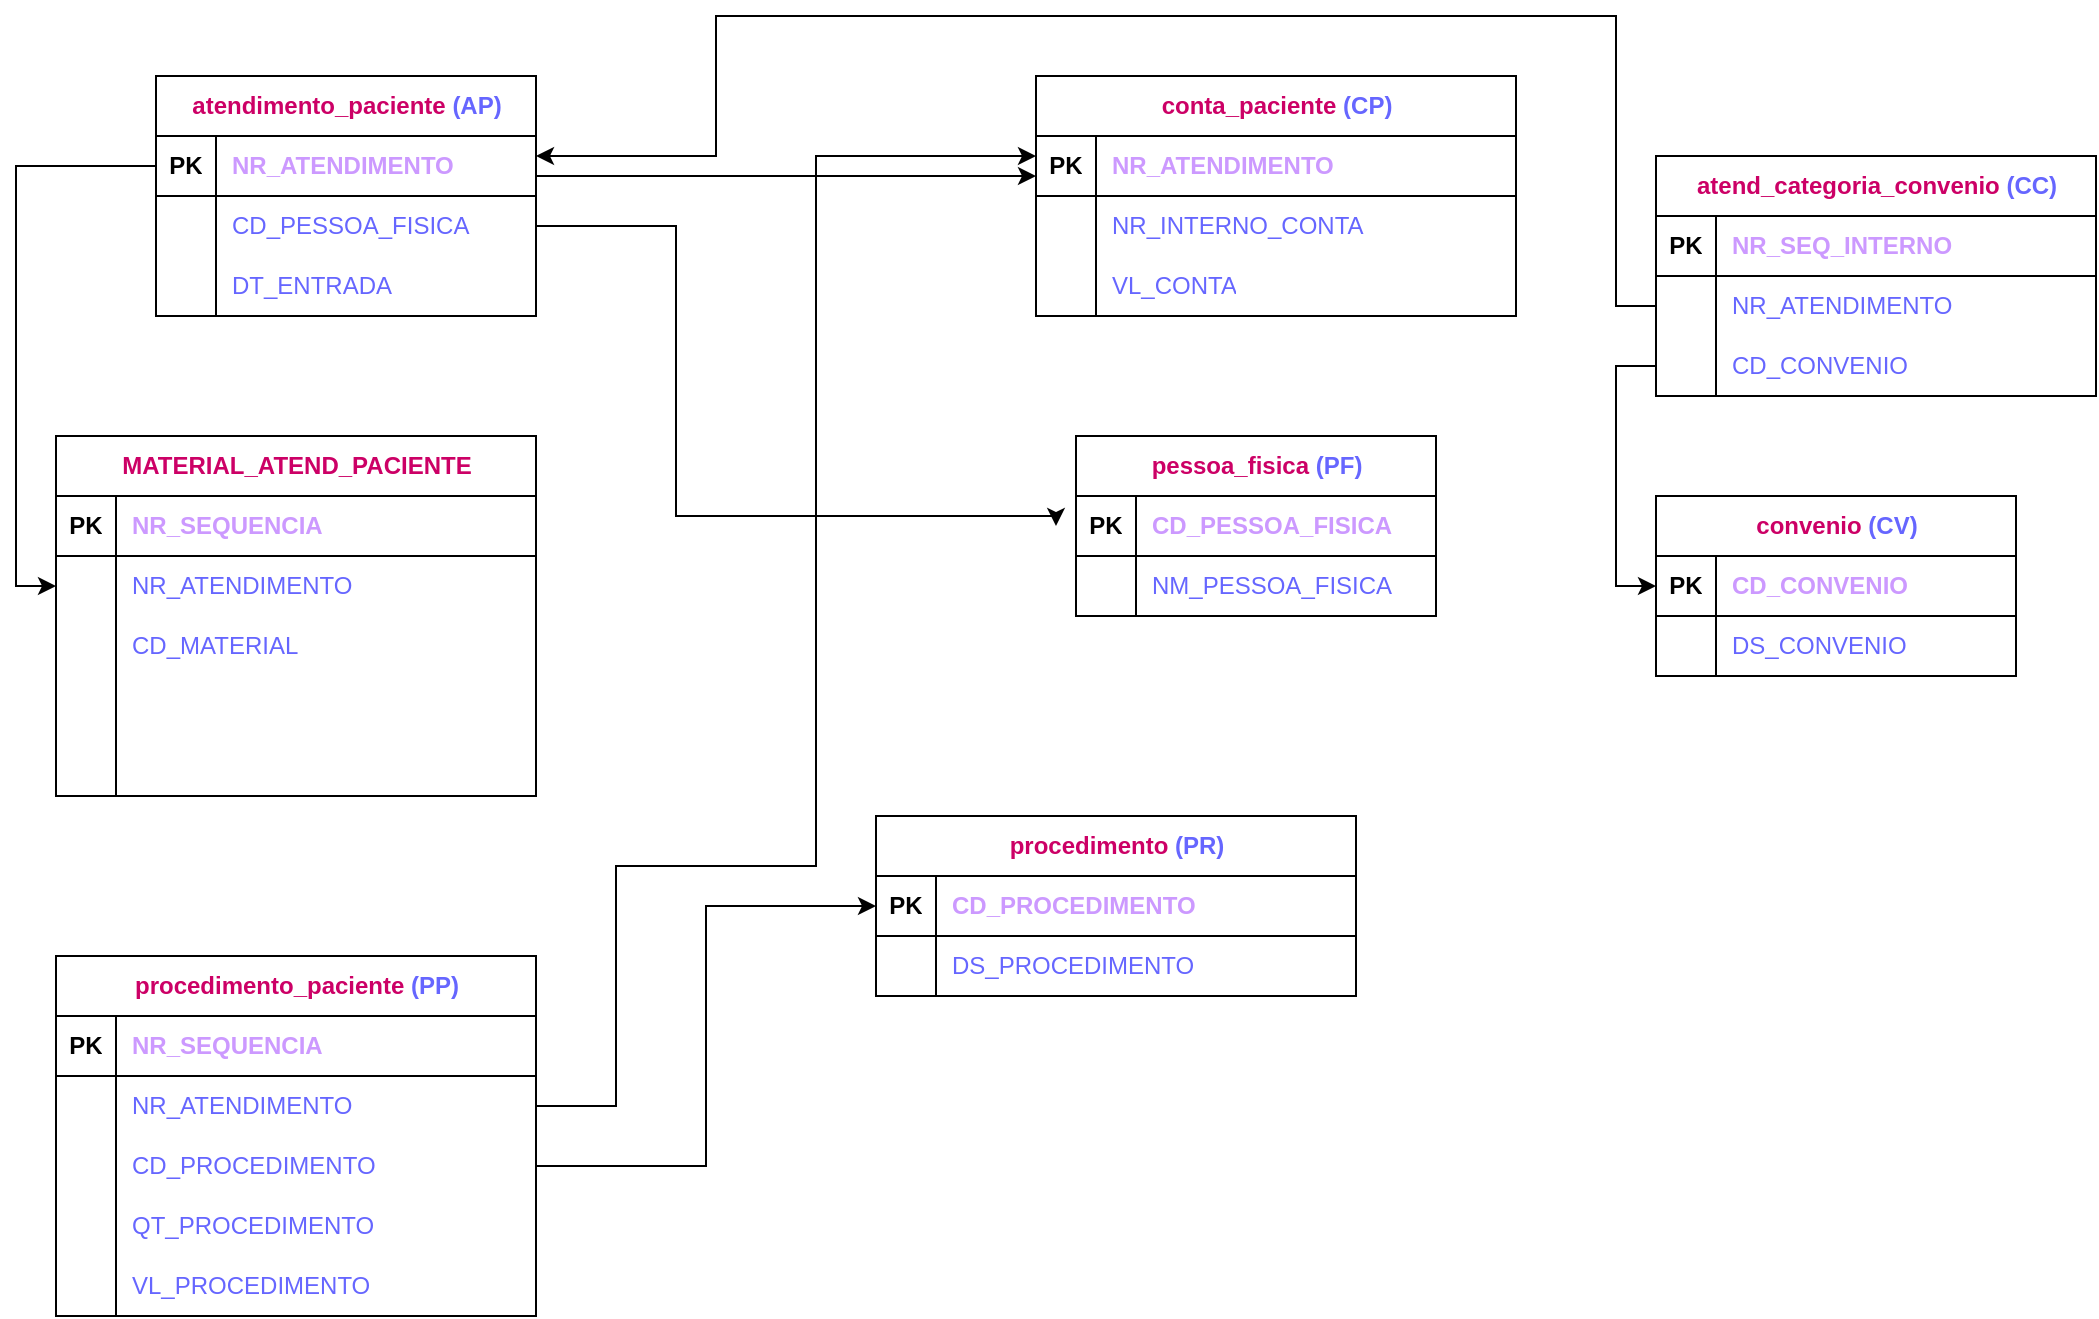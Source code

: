 <mxfile version="21.5.2" type="github">
  <diagram name="Página-1" id="vmhVhu7wZ9gfbNmEgtU1">
    <mxGraphModel dx="1354" dy="576" grid="1" gridSize="10" guides="1" tooltips="1" connect="1" arrows="1" fold="1" page="1" pageScale="1.5" pageWidth="827" pageHeight="1169" math="0" shadow="0">
      <root>
        <mxCell id="0" />
        <mxCell id="1" parent="0" />
        <mxCell id="HgWbAHYJYBhUuNswJU_g-1" value="&lt;font color=&quot;#cc0066&quot;&gt;conta_paciente&lt;/font&gt;&lt;font color=&quot;#000099&quot;&gt; &lt;/font&gt;&lt;font color=&quot;#6666ff&quot;&gt;(CP)&lt;/font&gt;" style="shape=table;startSize=30;container=1;collapsible=1;childLayout=tableLayout;fixedRows=1;rowLines=0;fontStyle=1;align=center;resizeLast=1;html=1;" vertex="1" parent="1">
          <mxGeometry x="550" y="110" width="240" height="120" as="geometry" />
        </mxCell>
        <mxCell id="HgWbAHYJYBhUuNswJU_g-2" value="" style="shape=tableRow;horizontal=0;startSize=0;swimlaneHead=0;swimlaneBody=0;fillColor=none;collapsible=0;dropTarget=0;points=[[0,0.5],[1,0.5]];portConstraint=eastwest;top=0;left=0;right=0;bottom=1;" vertex="1" parent="HgWbAHYJYBhUuNswJU_g-1">
          <mxGeometry y="30" width="240" height="30" as="geometry" />
        </mxCell>
        <mxCell id="HgWbAHYJYBhUuNswJU_g-3" value="PK" style="shape=partialRectangle;connectable=0;fillColor=none;top=0;left=0;bottom=0;right=0;fontStyle=1;overflow=hidden;whiteSpace=wrap;html=1;" vertex="1" parent="HgWbAHYJYBhUuNswJU_g-2">
          <mxGeometry width="30" height="30" as="geometry">
            <mxRectangle width="30" height="30" as="alternateBounds" />
          </mxGeometry>
        </mxCell>
        <mxCell id="HgWbAHYJYBhUuNswJU_g-4" value="&lt;font color=&quot;#cc99ff&quot;&gt;NR_ATENDIMENTO&lt;/font&gt;" style="shape=partialRectangle;connectable=0;fillColor=none;top=0;left=0;bottom=0;right=0;align=left;spacingLeft=6;fontStyle=1;overflow=hidden;whiteSpace=wrap;html=1;" vertex="1" parent="HgWbAHYJYBhUuNswJU_g-2">
          <mxGeometry x="30" width="210" height="30" as="geometry">
            <mxRectangle width="210" height="30" as="alternateBounds" />
          </mxGeometry>
        </mxCell>
        <mxCell id="HgWbAHYJYBhUuNswJU_g-5" value="" style="shape=tableRow;horizontal=0;startSize=0;swimlaneHead=0;swimlaneBody=0;fillColor=none;collapsible=0;dropTarget=0;points=[[0,0.5],[1,0.5]];portConstraint=eastwest;top=0;left=0;right=0;bottom=0;" vertex="1" parent="HgWbAHYJYBhUuNswJU_g-1">
          <mxGeometry y="60" width="240" height="30" as="geometry" />
        </mxCell>
        <mxCell id="HgWbAHYJYBhUuNswJU_g-6" value="" style="shape=partialRectangle;connectable=0;fillColor=none;top=0;left=0;bottom=0;right=0;editable=1;overflow=hidden;whiteSpace=wrap;html=1;" vertex="1" parent="HgWbAHYJYBhUuNswJU_g-5">
          <mxGeometry width="30" height="30" as="geometry">
            <mxRectangle width="30" height="30" as="alternateBounds" />
          </mxGeometry>
        </mxCell>
        <mxCell id="HgWbAHYJYBhUuNswJU_g-7" value="&lt;font color=&quot;#6666ff&quot;&gt;NR_INTERNO_CONTA&lt;/font&gt;" style="shape=partialRectangle;connectable=0;fillColor=none;top=0;left=0;bottom=0;right=0;align=left;spacingLeft=6;overflow=hidden;whiteSpace=wrap;html=1;" vertex="1" parent="HgWbAHYJYBhUuNswJU_g-5">
          <mxGeometry x="30" width="210" height="30" as="geometry">
            <mxRectangle width="210" height="30" as="alternateBounds" />
          </mxGeometry>
        </mxCell>
        <mxCell id="HgWbAHYJYBhUuNswJU_g-8" style="shape=tableRow;horizontal=0;startSize=0;swimlaneHead=0;swimlaneBody=0;fillColor=none;collapsible=0;dropTarget=0;points=[[0,0.5],[1,0.5]];portConstraint=eastwest;top=0;left=0;right=0;bottom=0;" vertex="1" parent="HgWbAHYJYBhUuNswJU_g-1">
          <mxGeometry y="90" width="240" height="30" as="geometry" />
        </mxCell>
        <mxCell id="HgWbAHYJYBhUuNswJU_g-9" style="shape=partialRectangle;connectable=0;fillColor=none;top=0;left=0;bottom=0;right=0;editable=1;overflow=hidden;whiteSpace=wrap;html=1;" vertex="1" parent="HgWbAHYJYBhUuNswJU_g-8">
          <mxGeometry width="30" height="30" as="geometry">
            <mxRectangle width="30" height="30" as="alternateBounds" />
          </mxGeometry>
        </mxCell>
        <mxCell id="HgWbAHYJYBhUuNswJU_g-10" value="&lt;font color=&quot;#6666ff&quot;&gt;VL_CONTA&lt;/font&gt;" style="shape=partialRectangle;connectable=0;fillColor=none;top=0;left=0;bottom=0;right=0;align=left;spacingLeft=6;overflow=hidden;whiteSpace=wrap;html=1;" vertex="1" parent="HgWbAHYJYBhUuNswJU_g-8">
          <mxGeometry x="30" width="210" height="30" as="geometry">
            <mxRectangle width="210" height="30" as="alternateBounds" />
          </mxGeometry>
        </mxCell>
        <mxCell id="HgWbAHYJYBhUuNswJU_g-11" value="&lt;font color=&quot;#cc0066&quot;&gt;atendimento_paciente &lt;/font&gt;&lt;font color=&quot;#6666ff&quot;&gt;(AP)&lt;/font&gt;" style="shape=table;startSize=30;container=1;collapsible=1;childLayout=tableLayout;fixedRows=1;rowLines=0;fontStyle=1;align=center;resizeLast=1;html=1;" vertex="1" parent="1">
          <mxGeometry x="110" y="110" width="190" height="120" as="geometry" />
        </mxCell>
        <mxCell id="HgWbAHYJYBhUuNswJU_g-12" value="" style="shape=tableRow;horizontal=0;startSize=0;swimlaneHead=0;swimlaneBody=0;fillColor=none;collapsible=0;dropTarget=0;points=[[0,0.5],[1,0.5]];portConstraint=eastwest;top=0;left=0;right=0;bottom=1;" vertex="1" parent="HgWbAHYJYBhUuNswJU_g-11">
          <mxGeometry y="30" width="190" height="30" as="geometry" />
        </mxCell>
        <mxCell id="HgWbAHYJYBhUuNswJU_g-13" value="PK" style="shape=partialRectangle;connectable=0;fillColor=none;top=0;left=0;bottom=0;right=0;fontStyle=1;overflow=hidden;whiteSpace=wrap;html=1;" vertex="1" parent="HgWbAHYJYBhUuNswJU_g-12">
          <mxGeometry width="30" height="30" as="geometry">
            <mxRectangle width="30" height="30" as="alternateBounds" />
          </mxGeometry>
        </mxCell>
        <mxCell id="HgWbAHYJYBhUuNswJU_g-14" value="&lt;font color=&quot;#cc99ff&quot;&gt;NR_ATENDIMENTO&lt;/font&gt;" style="shape=partialRectangle;connectable=0;fillColor=none;top=0;left=0;bottom=0;right=0;align=left;spacingLeft=6;fontStyle=1;overflow=hidden;whiteSpace=wrap;html=1;" vertex="1" parent="HgWbAHYJYBhUuNswJU_g-12">
          <mxGeometry x="30" width="160" height="30" as="geometry">
            <mxRectangle width="160" height="30" as="alternateBounds" />
          </mxGeometry>
        </mxCell>
        <mxCell id="HgWbAHYJYBhUuNswJU_g-15" value="" style="shape=tableRow;horizontal=0;startSize=0;swimlaneHead=0;swimlaneBody=0;fillColor=none;collapsible=0;dropTarget=0;points=[[0,0.5],[1,0.5]];portConstraint=eastwest;top=0;left=0;right=0;bottom=0;" vertex="1" parent="HgWbAHYJYBhUuNswJU_g-11">
          <mxGeometry y="60" width="190" height="30" as="geometry" />
        </mxCell>
        <mxCell id="HgWbAHYJYBhUuNswJU_g-16" value="" style="shape=partialRectangle;connectable=0;fillColor=none;top=0;left=0;bottom=0;right=0;editable=1;overflow=hidden;whiteSpace=wrap;html=1;" vertex="1" parent="HgWbAHYJYBhUuNswJU_g-15">
          <mxGeometry width="30" height="30" as="geometry">
            <mxRectangle width="30" height="30" as="alternateBounds" />
          </mxGeometry>
        </mxCell>
        <mxCell id="HgWbAHYJYBhUuNswJU_g-17" value="&lt;font color=&quot;#6666ff&quot;&gt;CD_PESSOA_FISICA&lt;/font&gt;" style="shape=partialRectangle;connectable=0;fillColor=none;top=0;left=0;bottom=0;right=0;align=left;spacingLeft=6;overflow=hidden;whiteSpace=wrap;html=1;" vertex="1" parent="HgWbAHYJYBhUuNswJU_g-15">
          <mxGeometry x="30" width="160" height="30" as="geometry">
            <mxRectangle width="160" height="30" as="alternateBounds" />
          </mxGeometry>
        </mxCell>
        <mxCell id="HgWbAHYJYBhUuNswJU_g-18" value="" style="shape=tableRow;horizontal=0;startSize=0;swimlaneHead=0;swimlaneBody=0;fillColor=none;collapsible=0;dropTarget=0;points=[[0,0.5],[1,0.5]];portConstraint=eastwest;top=0;left=0;right=0;bottom=0;" vertex="1" parent="HgWbAHYJYBhUuNswJU_g-11">
          <mxGeometry y="90" width="190" height="30" as="geometry" />
        </mxCell>
        <mxCell id="HgWbAHYJYBhUuNswJU_g-19" value="" style="shape=partialRectangle;connectable=0;fillColor=none;top=0;left=0;bottom=0;right=0;editable=1;overflow=hidden;whiteSpace=wrap;html=1;" vertex="1" parent="HgWbAHYJYBhUuNswJU_g-18">
          <mxGeometry width="30" height="30" as="geometry">
            <mxRectangle width="30" height="30" as="alternateBounds" />
          </mxGeometry>
        </mxCell>
        <mxCell id="HgWbAHYJYBhUuNswJU_g-20" value="&lt;font color=&quot;#6666ff&quot;&gt;DT_ENTRADA&lt;/font&gt;" style="shape=partialRectangle;connectable=0;fillColor=none;top=0;left=0;bottom=0;right=0;align=left;spacingLeft=6;overflow=hidden;whiteSpace=wrap;html=1;" vertex="1" parent="HgWbAHYJYBhUuNswJU_g-18">
          <mxGeometry x="30" width="160" height="30" as="geometry">
            <mxRectangle width="160" height="30" as="alternateBounds" />
          </mxGeometry>
        </mxCell>
        <mxCell id="HgWbAHYJYBhUuNswJU_g-21" value="&lt;font color=&quot;#cc0066&quot;&gt;pessoa_fisica &lt;/font&gt;&lt;font color=&quot;#6666ff&quot;&gt;(PF)&lt;/font&gt;" style="shape=table;startSize=30;container=1;collapsible=1;childLayout=tableLayout;fixedRows=1;rowLines=0;fontStyle=1;align=center;resizeLast=1;html=1;" vertex="1" parent="1">
          <mxGeometry x="570" y="290" width="180" height="90" as="geometry" />
        </mxCell>
        <mxCell id="HgWbAHYJYBhUuNswJU_g-22" value="" style="shape=tableRow;horizontal=0;startSize=0;swimlaneHead=0;swimlaneBody=0;fillColor=none;collapsible=0;dropTarget=0;points=[[0,0.5],[1,0.5]];portConstraint=eastwest;top=0;left=0;right=0;bottom=1;" vertex="1" parent="HgWbAHYJYBhUuNswJU_g-21">
          <mxGeometry y="30" width="180" height="30" as="geometry" />
        </mxCell>
        <mxCell id="HgWbAHYJYBhUuNswJU_g-23" value="PK" style="shape=partialRectangle;connectable=0;fillColor=none;top=0;left=0;bottom=0;right=0;fontStyle=1;overflow=hidden;whiteSpace=wrap;html=1;" vertex="1" parent="HgWbAHYJYBhUuNswJU_g-22">
          <mxGeometry width="30" height="30" as="geometry">
            <mxRectangle width="30" height="30" as="alternateBounds" />
          </mxGeometry>
        </mxCell>
        <mxCell id="HgWbAHYJYBhUuNswJU_g-24" value="&lt;font color=&quot;#cc99ff&quot;&gt;CD_PESSOA_FISICA&lt;/font&gt;" style="shape=partialRectangle;connectable=0;fillColor=none;top=0;left=0;bottom=0;right=0;align=left;spacingLeft=6;fontStyle=1;overflow=hidden;whiteSpace=wrap;html=1;" vertex="1" parent="HgWbAHYJYBhUuNswJU_g-22">
          <mxGeometry x="30" width="150" height="30" as="geometry">
            <mxRectangle width="150" height="30" as="alternateBounds" />
          </mxGeometry>
        </mxCell>
        <mxCell id="HgWbAHYJYBhUuNswJU_g-25" value="" style="shape=tableRow;horizontal=0;startSize=0;swimlaneHead=0;swimlaneBody=0;fillColor=none;collapsible=0;dropTarget=0;points=[[0,0.5],[1,0.5]];portConstraint=eastwest;top=0;left=0;right=0;bottom=0;" vertex="1" parent="HgWbAHYJYBhUuNswJU_g-21">
          <mxGeometry y="60" width="180" height="30" as="geometry" />
        </mxCell>
        <mxCell id="HgWbAHYJYBhUuNswJU_g-26" value="" style="shape=partialRectangle;connectable=0;fillColor=none;top=0;left=0;bottom=0;right=0;editable=1;overflow=hidden;whiteSpace=wrap;html=1;" vertex="1" parent="HgWbAHYJYBhUuNswJU_g-25">
          <mxGeometry width="30" height="30" as="geometry">
            <mxRectangle width="30" height="30" as="alternateBounds" />
          </mxGeometry>
        </mxCell>
        <mxCell id="HgWbAHYJYBhUuNswJU_g-27" value="&lt;font color=&quot;#6666ff&quot;&gt;NM_PESSOA_FISICA&lt;/font&gt;" style="shape=partialRectangle;connectable=0;fillColor=none;top=0;left=0;bottom=0;right=0;align=left;spacingLeft=6;overflow=hidden;whiteSpace=wrap;html=1;" vertex="1" parent="HgWbAHYJYBhUuNswJU_g-25">
          <mxGeometry x="30" width="150" height="30" as="geometry">
            <mxRectangle width="150" height="30" as="alternateBounds" />
          </mxGeometry>
        </mxCell>
        <mxCell id="HgWbAHYJYBhUuNswJU_g-28" value="&lt;font color=&quot;#cc0066&quot;&gt;atend_categoria_convenio &lt;/font&gt;&lt;font color=&quot;#6666ff&quot;&gt;(CC)&lt;/font&gt;" style="shape=table;startSize=30;container=1;collapsible=1;childLayout=tableLayout;fixedRows=1;rowLines=0;fontStyle=1;align=center;resizeLast=1;html=1;" vertex="1" parent="1">
          <mxGeometry x="860" y="150" width="220" height="120" as="geometry" />
        </mxCell>
        <mxCell id="HgWbAHYJYBhUuNswJU_g-29" value="" style="shape=tableRow;horizontal=0;startSize=0;swimlaneHead=0;swimlaneBody=0;fillColor=none;collapsible=0;dropTarget=0;points=[[0,0.5],[1,0.5]];portConstraint=eastwest;top=0;left=0;right=0;bottom=1;" vertex="1" parent="HgWbAHYJYBhUuNswJU_g-28">
          <mxGeometry y="30" width="220" height="30" as="geometry" />
        </mxCell>
        <mxCell id="HgWbAHYJYBhUuNswJU_g-30" value="PK" style="shape=partialRectangle;connectable=0;fillColor=none;top=0;left=0;bottom=0;right=0;fontStyle=1;overflow=hidden;whiteSpace=wrap;html=1;" vertex="1" parent="HgWbAHYJYBhUuNswJU_g-29">
          <mxGeometry width="30" height="30" as="geometry">
            <mxRectangle width="30" height="30" as="alternateBounds" />
          </mxGeometry>
        </mxCell>
        <mxCell id="HgWbAHYJYBhUuNswJU_g-31" value="&lt;font color=&quot;#cc99ff&quot;&gt;NR_SEQ_INTERNO&lt;/font&gt;" style="shape=partialRectangle;connectable=0;fillColor=none;top=0;left=0;bottom=0;right=0;align=left;spacingLeft=6;fontStyle=1;overflow=hidden;whiteSpace=wrap;html=1;" vertex="1" parent="HgWbAHYJYBhUuNswJU_g-29">
          <mxGeometry x="30" width="190" height="30" as="geometry">
            <mxRectangle width="190" height="30" as="alternateBounds" />
          </mxGeometry>
        </mxCell>
        <mxCell id="HgWbAHYJYBhUuNswJU_g-32" value="" style="shape=tableRow;horizontal=0;startSize=0;swimlaneHead=0;swimlaneBody=0;fillColor=none;collapsible=0;dropTarget=0;points=[[0,0.5],[1,0.5]];portConstraint=eastwest;top=0;left=0;right=0;bottom=0;" vertex="1" parent="HgWbAHYJYBhUuNswJU_g-28">
          <mxGeometry y="60" width="220" height="30" as="geometry" />
        </mxCell>
        <mxCell id="HgWbAHYJYBhUuNswJU_g-33" value="" style="shape=partialRectangle;connectable=0;fillColor=none;top=0;left=0;bottom=0;right=0;editable=1;overflow=hidden;whiteSpace=wrap;html=1;" vertex="1" parent="HgWbAHYJYBhUuNswJU_g-32">
          <mxGeometry width="30" height="30" as="geometry">
            <mxRectangle width="30" height="30" as="alternateBounds" />
          </mxGeometry>
        </mxCell>
        <mxCell id="HgWbAHYJYBhUuNswJU_g-34" value="&lt;font color=&quot;#6666ff&quot;&gt;NR_ATENDIMENTO&lt;/font&gt;" style="shape=partialRectangle;connectable=0;fillColor=none;top=0;left=0;bottom=0;right=0;align=left;spacingLeft=6;overflow=hidden;whiteSpace=wrap;html=1;" vertex="1" parent="HgWbAHYJYBhUuNswJU_g-32">
          <mxGeometry x="30" width="190" height="30" as="geometry">
            <mxRectangle width="190" height="30" as="alternateBounds" />
          </mxGeometry>
        </mxCell>
        <mxCell id="HgWbAHYJYBhUuNswJU_g-35" value="" style="shape=tableRow;horizontal=0;startSize=0;swimlaneHead=0;swimlaneBody=0;fillColor=none;collapsible=0;dropTarget=0;points=[[0,0.5],[1,0.5]];portConstraint=eastwest;top=0;left=0;right=0;bottom=0;" vertex="1" parent="HgWbAHYJYBhUuNswJU_g-28">
          <mxGeometry y="90" width="220" height="30" as="geometry" />
        </mxCell>
        <mxCell id="HgWbAHYJYBhUuNswJU_g-36" value="" style="shape=partialRectangle;connectable=0;fillColor=none;top=0;left=0;bottom=0;right=0;editable=1;overflow=hidden;whiteSpace=wrap;html=1;" vertex="1" parent="HgWbAHYJYBhUuNswJU_g-35">
          <mxGeometry width="30" height="30" as="geometry">
            <mxRectangle width="30" height="30" as="alternateBounds" />
          </mxGeometry>
        </mxCell>
        <mxCell id="HgWbAHYJYBhUuNswJU_g-37" value="&lt;font color=&quot;#6666ff&quot;&gt;CD_CONVENIO&lt;/font&gt;" style="shape=partialRectangle;connectable=0;fillColor=none;top=0;left=0;bottom=0;right=0;align=left;spacingLeft=6;overflow=hidden;whiteSpace=wrap;html=1;" vertex="1" parent="HgWbAHYJYBhUuNswJU_g-35">
          <mxGeometry x="30" width="190" height="30" as="geometry">
            <mxRectangle width="190" height="30" as="alternateBounds" />
          </mxGeometry>
        </mxCell>
        <mxCell id="HgWbAHYJYBhUuNswJU_g-38" style="edgeStyle=orthogonalEdgeStyle;rounded=0;orthogonalLoop=1;jettySize=auto;html=1;entryX=0;entryY=0.5;entryDx=0;entryDy=0;exitX=1;exitY=0.5;exitDx=0;exitDy=0;" edge="1" parent="1" source="HgWbAHYJYBhUuNswJU_g-15">
          <mxGeometry relative="1" as="geometry">
            <mxPoint x="310" y="185" as="sourcePoint" />
            <mxPoint x="560" y="335" as="targetPoint" />
            <Array as="points">
              <mxPoint x="370" y="185" />
              <mxPoint x="370" y="330" />
              <mxPoint x="560" y="330" />
            </Array>
          </mxGeometry>
        </mxCell>
        <mxCell id="HgWbAHYJYBhUuNswJU_g-39" value="&lt;font color=&quot;#cc0066&quot;&gt;convenio &lt;/font&gt;&lt;font color=&quot;#6666ff&quot;&gt;(CV)&lt;/font&gt;" style="shape=table;startSize=30;container=1;collapsible=1;childLayout=tableLayout;fixedRows=1;rowLines=0;fontStyle=1;align=center;resizeLast=1;html=1;" vertex="1" parent="1">
          <mxGeometry x="860" y="320" width="180" height="90" as="geometry" />
        </mxCell>
        <mxCell id="HgWbAHYJYBhUuNswJU_g-40" value="" style="shape=tableRow;horizontal=0;startSize=0;swimlaneHead=0;swimlaneBody=0;fillColor=none;collapsible=0;dropTarget=0;points=[[0,0.5],[1,0.5]];portConstraint=eastwest;top=0;left=0;right=0;bottom=1;" vertex="1" parent="HgWbAHYJYBhUuNswJU_g-39">
          <mxGeometry y="30" width="180" height="30" as="geometry" />
        </mxCell>
        <mxCell id="HgWbAHYJYBhUuNswJU_g-41" value="PK" style="shape=partialRectangle;connectable=0;fillColor=none;top=0;left=0;bottom=0;right=0;fontStyle=1;overflow=hidden;whiteSpace=wrap;html=1;" vertex="1" parent="HgWbAHYJYBhUuNswJU_g-40">
          <mxGeometry width="30" height="30" as="geometry">
            <mxRectangle width="30" height="30" as="alternateBounds" />
          </mxGeometry>
        </mxCell>
        <mxCell id="HgWbAHYJYBhUuNswJU_g-42" value="&lt;font color=&quot;#cc99ff&quot;&gt;CD_CONVENIO&lt;/font&gt;" style="shape=partialRectangle;connectable=0;fillColor=none;top=0;left=0;bottom=0;right=0;align=left;spacingLeft=6;fontStyle=1;overflow=hidden;whiteSpace=wrap;html=1;" vertex="1" parent="HgWbAHYJYBhUuNswJU_g-40">
          <mxGeometry x="30" width="150" height="30" as="geometry">
            <mxRectangle width="150" height="30" as="alternateBounds" />
          </mxGeometry>
        </mxCell>
        <mxCell id="HgWbAHYJYBhUuNswJU_g-43" value="" style="shape=tableRow;horizontal=0;startSize=0;swimlaneHead=0;swimlaneBody=0;fillColor=none;collapsible=0;dropTarget=0;points=[[0,0.5],[1,0.5]];portConstraint=eastwest;top=0;left=0;right=0;bottom=0;" vertex="1" parent="HgWbAHYJYBhUuNswJU_g-39">
          <mxGeometry y="60" width="180" height="30" as="geometry" />
        </mxCell>
        <mxCell id="HgWbAHYJYBhUuNswJU_g-44" value="" style="shape=partialRectangle;connectable=0;fillColor=none;top=0;left=0;bottom=0;right=0;editable=1;overflow=hidden;whiteSpace=wrap;html=1;" vertex="1" parent="HgWbAHYJYBhUuNswJU_g-43">
          <mxGeometry width="30" height="30" as="geometry">
            <mxRectangle width="30" height="30" as="alternateBounds" />
          </mxGeometry>
        </mxCell>
        <mxCell id="HgWbAHYJYBhUuNswJU_g-45" value="&lt;font color=&quot;#6666ff&quot;&gt;DS_CONVENIO&lt;/font&gt;" style="shape=partialRectangle;connectable=0;fillColor=none;top=0;left=0;bottom=0;right=0;align=left;spacingLeft=6;overflow=hidden;whiteSpace=wrap;html=1;" vertex="1" parent="HgWbAHYJYBhUuNswJU_g-43">
          <mxGeometry x="30" width="150" height="30" as="geometry">
            <mxRectangle width="150" height="30" as="alternateBounds" />
          </mxGeometry>
        </mxCell>
        <mxCell id="HgWbAHYJYBhUuNswJU_g-46" style="edgeStyle=orthogonalEdgeStyle;rounded=0;orthogonalLoop=1;jettySize=auto;html=1;exitX=0;exitY=0.5;exitDx=0;exitDy=0;entryX=0;entryY=0.5;entryDx=0;entryDy=0;" edge="1" parent="1" source="HgWbAHYJYBhUuNswJU_g-35" target="HgWbAHYJYBhUuNswJU_g-40">
          <mxGeometry relative="1" as="geometry" />
        </mxCell>
        <mxCell id="HgWbAHYJYBhUuNswJU_g-47" style="edgeStyle=orthogonalEdgeStyle;rounded=0;orthogonalLoop=1;jettySize=auto;html=1;exitX=1;exitY=0.5;exitDx=0;exitDy=0;entryX=0;entryY=0.5;entryDx=0;entryDy=0;" edge="1" parent="1">
          <mxGeometry relative="1" as="geometry">
            <mxPoint x="300" y="160" as="sourcePoint" />
            <mxPoint x="550" y="160" as="targetPoint" />
          </mxGeometry>
        </mxCell>
        <mxCell id="HgWbAHYJYBhUuNswJU_g-48" style="edgeStyle=orthogonalEdgeStyle;rounded=0;orthogonalLoop=1;jettySize=auto;html=1;exitX=0;exitY=0.5;exitDx=0;exitDy=0;" edge="1" parent="1" source="HgWbAHYJYBhUuNswJU_g-32" target="HgWbAHYJYBhUuNswJU_g-12">
          <mxGeometry relative="1" as="geometry">
            <Array as="points">
              <mxPoint x="840" y="225" />
              <mxPoint x="840" y="80" />
              <mxPoint x="390" y="80" />
              <mxPoint x="390" y="150" />
            </Array>
          </mxGeometry>
        </mxCell>
        <mxCell id="HgWbAHYJYBhUuNswJU_g-49" value="&lt;font color=&quot;#cc0066&quot;&gt;procedimento &lt;/font&gt;&lt;font color=&quot;#6666ff&quot;&gt;(PR)&lt;/font&gt;" style="shape=table;startSize=30;container=1;collapsible=1;childLayout=tableLayout;fixedRows=1;rowLines=0;fontStyle=1;align=center;resizeLast=1;html=1;" vertex="1" parent="1">
          <mxGeometry x="470" y="480" width="240" height="90" as="geometry" />
        </mxCell>
        <mxCell id="HgWbAHYJYBhUuNswJU_g-50" value="" style="shape=tableRow;horizontal=0;startSize=0;swimlaneHead=0;swimlaneBody=0;fillColor=none;collapsible=0;dropTarget=0;points=[[0,0.5],[1,0.5]];portConstraint=eastwest;top=0;left=0;right=0;bottom=1;" vertex="1" parent="HgWbAHYJYBhUuNswJU_g-49">
          <mxGeometry y="30" width="240" height="30" as="geometry" />
        </mxCell>
        <mxCell id="HgWbAHYJYBhUuNswJU_g-51" value="PK" style="shape=partialRectangle;connectable=0;fillColor=none;top=0;left=0;bottom=0;right=0;fontStyle=1;overflow=hidden;whiteSpace=wrap;html=1;" vertex="1" parent="HgWbAHYJYBhUuNswJU_g-50">
          <mxGeometry width="30" height="30" as="geometry">
            <mxRectangle width="30" height="30" as="alternateBounds" />
          </mxGeometry>
        </mxCell>
        <mxCell id="HgWbAHYJYBhUuNswJU_g-52" value="&lt;font color=&quot;#cc99ff&quot;&gt;CD_PROCEDIMENTO&lt;/font&gt;" style="shape=partialRectangle;connectable=0;fillColor=none;top=0;left=0;bottom=0;right=0;align=left;spacingLeft=6;fontStyle=1;overflow=hidden;whiteSpace=wrap;html=1;" vertex="1" parent="HgWbAHYJYBhUuNswJU_g-50">
          <mxGeometry x="30" width="210" height="30" as="geometry">
            <mxRectangle width="210" height="30" as="alternateBounds" />
          </mxGeometry>
        </mxCell>
        <mxCell id="HgWbAHYJYBhUuNswJU_g-53" value="" style="shape=tableRow;horizontal=0;startSize=0;swimlaneHead=0;swimlaneBody=0;fillColor=none;collapsible=0;dropTarget=0;points=[[0,0.5],[1,0.5]];portConstraint=eastwest;top=0;left=0;right=0;bottom=0;" vertex="1" parent="HgWbAHYJYBhUuNswJU_g-49">
          <mxGeometry y="60" width="240" height="30" as="geometry" />
        </mxCell>
        <mxCell id="HgWbAHYJYBhUuNswJU_g-54" value="" style="shape=partialRectangle;connectable=0;fillColor=none;top=0;left=0;bottom=0;right=0;editable=1;overflow=hidden;whiteSpace=wrap;html=1;" vertex="1" parent="HgWbAHYJYBhUuNswJU_g-53">
          <mxGeometry width="30" height="30" as="geometry">
            <mxRectangle width="30" height="30" as="alternateBounds" />
          </mxGeometry>
        </mxCell>
        <mxCell id="HgWbAHYJYBhUuNswJU_g-55" value="&lt;font color=&quot;#6666ff&quot;&gt;DS_PROCEDIMENTO&lt;/font&gt;" style="shape=partialRectangle;connectable=0;fillColor=none;top=0;left=0;bottom=0;right=0;align=left;spacingLeft=6;overflow=hidden;whiteSpace=wrap;html=1;" vertex="1" parent="HgWbAHYJYBhUuNswJU_g-53">
          <mxGeometry x="30" width="210" height="30" as="geometry">
            <mxRectangle width="210" height="30" as="alternateBounds" />
          </mxGeometry>
        </mxCell>
        <mxCell id="HgWbAHYJYBhUuNswJU_g-56" value="&lt;font color=&quot;#cc0066&quot;&gt;procedimento_paciente &lt;/font&gt;&lt;font color=&quot;#6666ff&quot;&gt;(PP)&lt;/font&gt;" style="shape=table;startSize=30;container=1;collapsible=1;childLayout=tableLayout;fixedRows=1;rowLines=0;fontStyle=1;align=center;resizeLast=1;html=1;" vertex="1" parent="1">
          <mxGeometry x="60" y="550" width="240" height="180" as="geometry" />
        </mxCell>
        <mxCell id="HgWbAHYJYBhUuNswJU_g-57" value="" style="shape=tableRow;horizontal=0;startSize=0;swimlaneHead=0;swimlaneBody=0;fillColor=none;collapsible=0;dropTarget=0;points=[[0,0.5],[1,0.5]];portConstraint=eastwest;top=0;left=0;right=0;bottom=1;" vertex="1" parent="HgWbAHYJYBhUuNswJU_g-56">
          <mxGeometry y="30" width="240" height="30" as="geometry" />
        </mxCell>
        <mxCell id="HgWbAHYJYBhUuNswJU_g-58" value="PK" style="shape=partialRectangle;connectable=0;fillColor=none;top=0;left=0;bottom=0;right=0;fontStyle=1;overflow=hidden;whiteSpace=wrap;html=1;" vertex="1" parent="HgWbAHYJYBhUuNswJU_g-57">
          <mxGeometry width="30" height="30" as="geometry">
            <mxRectangle width="30" height="30" as="alternateBounds" />
          </mxGeometry>
        </mxCell>
        <mxCell id="HgWbAHYJYBhUuNswJU_g-59" value="&lt;font color=&quot;#cc99ff&quot;&gt;NR_SEQUENCIA&lt;/font&gt;" style="shape=partialRectangle;connectable=0;fillColor=none;top=0;left=0;bottom=0;right=0;align=left;spacingLeft=6;fontStyle=1;overflow=hidden;whiteSpace=wrap;html=1;" vertex="1" parent="HgWbAHYJYBhUuNswJU_g-57">
          <mxGeometry x="30" width="210" height="30" as="geometry">
            <mxRectangle width="210" height="30" as="alternateBounds" />
          </mxGeometry>
        </mxCell>
        <mxCell id="HgWbAHYJYBhUuNswJU_g-60" value="" style="shape=tableRow;horizontal=0;startSize=0;swimlaneHead=0;swimlaneBody=0;fillColor=none;collapsible=0;dropTarget=0;points=[[0,0.5],[1,0.5]];portConstraint=eastwest;top=0;left=0;right=0;bottom=0;" vertex="1" parent="HgWbAHYJYBhUuNswJU_g-56">
          <mxGeometry y="60" width="240" height="30" as="geometry" />
        </mxCell>
        <mxCell id="HgWbAHYJYBhUuNswJU_g-61" value="" style="shape=partialRectangle;connectable=0;fillColor=none;top=0;left=0;bottom=0;right=0;editable=1;overflow=hidden;whiteSpace=wrap;html=1;" vertex="1" parent="HgWbAHYJYBhUuNswJU_g-60">
          <mxGeometry width="30" height="30" as="geometry">
            <mxRectangle width="30" height="30" as="alternateBounds" />
          </mxGeometry>
        </mxCell>
        <mxCell id="HgWbAHYJYBhUuNswJU_g-62" value="&lt;font color=&quot;#6666ff&quot;&gt;NR_ATENDIMENTO&lt;/font&gt;" style="shape=partialRectangle;connectable=0;fillColor=none;top=0;left=0;bottom=0;right=0;align=left;spacingLeft=6;overflow=hidden;whiteSpace=wrap;html=1;" vertex="1" parent="HgWbAHYJYBhUuNswJU_g-60">
          <mxGeometry x="30" width="210" height="30" as="geometry">
            <mxRectangle width="210" height="30" as="alternateBounds" />
          </mxGeometry>
        </mxCell>
        <mxCell id="HgWbAHYJYBhUuNswJU_g-63" style="shape=tableRow;horizontal=0;startSize=0;swimlaneHead=0;swimlaneBody=0;fillColor=none;collapsible=0;dropTarget=0;points=[[0,0.5],[1,0.5]];portConstraint=eastwest;top=0;left=0;right=0;bottom=0;" vertex="1" parent="HgWbAHYJYBhUuNswJU_g-56">
          <mxGeometry y="90" width="240" height="30" as="geometry" />
        </mxCell>
        <mxCell id="HgWbAHYJYBhUuNswJU_g-64" style="shape=partialRectangle;connectable=0;fillColor=none;top=0;left=0;bottom=0;right=0;editable=1;overflow=hidden;whiteSpace=wrap;html=1;" vertex="1" parent="HgWbAHYJYBhUuNswJU_g-63">
          <mxGeometry width="30" height="30" as="geometry">
            <mxRectangle width="30" height="30" as="alternateBounds" />
          </mxGeometry>
        </mxCell>
        <mxCell id="HgWbAHYJYBhUuNswJU_g-65" value="&lt;font color=&quot;#6666ff&quot;&gt;CD_PROCEDIMENTO&lt;/font&gt;" style="shape=partialRectangle;connectable=0;fillColor=none;top=0;left=0;bottom=0;right=0;align=left;spacingLeft=6;overflow=hidden;whiteSpace=wrap;html=1;" vertex="1" parent="HgWbAHYJYBhUuNswJU_g-63">
          <mxGeometry x="30" width="210" height="30" as="geometry">
            <mxRectangle width="210" height="30" as="alternateBounds" />
          </mxGeometry>
        </mxCell>
        <mxCell id="HgWbAHYJYBhUuNswJU_g-66" style="shape=tableRow;horizontal=0;startSize=0;swimlaneHead=0;swimlaneBody=0;fillColor=none;collapsible=0;dropTarget=0;points=[[0,0.5],[1,0.5]];portConstraint=eastwest;top=0;left=0;right=0;bottom=0;" vertex="1" parent="HgWbAHYJYBhUuNswJU_g-56">
          <mxGeometry y="120" width="240" height="30" as="geometry" />
        </mxCell>
        <mxCell id="HgWbAHYJYBhUuNswJU_g-67" style="shape=partialRectangle;connectable=0;fillColor=none;top=0;left=0;bottom=0;right=0;editable=1;overflow=hidden;whiteSpace=wrap;html=1;" vertex="1" parent="HgWbAHYJYBhUuNswJU_g-66">
          <mxGeometry width="30" height="30" as="geometry">
            <mxRectangle width="30" height="30" as="alternateBounds" />
          </mxGeometry>
        </mxCell>
        <mxCell id="HgWbAHYJYBhUuNswJU_g-68" value="&lt;font color=&quot;#6666ff&quot;&gt;QT_PROCEDIMENTO&lt;/font&gt;" style="shape=partialRectangle;connectable=0;fillColor=none;top=0;left=0;bottom=0;right=0;align=left;spacingLeft=6;overflow=hidden;whiteSpace=wrap;html=1;fontColor=#000099;" vertex="1" parent="HgWbAHYJYBhUuNswJU_g-66">
          <mxGeometry x="30" width="210" height="30" as="geometry">
            <mxRectangle width="210" height="30" as="alternateBounds" />
          </mxGeometry>
        </mxCell>
        <mxCell id="HgWbAHYJYBhUuNswJU_g-69" style="shape=tableRow;horizontal=0;startSize=0;swimlaneHead=0;swimlaneBody=0;fillColor=none;collapsible=0;dropTarget=0;points=[[0,0.5],[1,0.5]];portConstraint=eastwest;top=0;left=0;right=0;bottom=0;" vertex="1" parent="HgWbAHYJYBhUuNswJU_g-56">
          <mxGeometry y="150" width="240" height="30" as="geometry" />
        </mxCell>
        <mxCell id="HgWbAHYJYBhUuNswJU_g-70" style="shape=partialRectangle;connectable=0;fillColor=none;top=0;left=0;bottom=0;right=0;editable=1;overflow=hidden;whiteSpace=wrap;html=1;" vertex="1" parent="HgWbAHYJYBhUuNswJU_g-69">
          <mxGeometry width="30" height="30" as="geometry">
            <mxRectangle width="30" height="30" as="alternateBounds" />
          </mxGeometry>
        </mxCell>
        <mxCell id="HgWbAHYJYBhUuNswJU_g-71" value="&lt;font color=&quot;#6666ff&quot;&gt;VL_PROCEDIMENTO&lt;/font&gt;" style="shape=partialRectangle;connectable=0;fillColor=none;top=0;left=0;bottom=0;right=0;align=left;spacingLeft=6;overflow=hidden;whiteSpace=wrap;html=1;fontColor=#000099;" vertex="1" parent="HgWbAHYJYBhUuNswJU_g-69">
          <mxGeometry x="30" width="210" height="30" as="geometry">
            <mxRectangle width="210" height="30" as="alternateBounds" />
          </mxGeometry>
        </mxCell>
        <mxCell id="HgWbAHYJYBhUuNswJU_g-72" style="edgeStyle=orthogonalEdgeStyle;rounded=0;orthogonalLoop=1;jettySize=auto;html=1;exitX=1;exitY=0.5;exitDx=0;exitDy=0;entryX=0;entryY=0.5;entryDx=0;entryDy=0;" edge="1" parent="1" source="HgWbAHYJYBhUuNswJU_g-63" target="HgWbAHYJYBhUuNswJU_g-50">
          <mxGeometry relative="1" as="geometry" />
        </mxCell>
        <mxCell id="HgWbAHYJYBhUuNswJU_g-73" style="edgeStyle=orthogonalEdgeStyle;rounded=0;orthogonalLoop=1;jettySize=auto;html=1;exitX=1;exitY=0.5;exitDx=0;exitDy=0;" edge="1" parent="1" source="HgWbAHYJYBhUuNswJU_g-60" target="HgWbAHYJYBhUuNswJU_g-2">
          <mxGeometry relative="1" as="geometry">
            <Array as="points">
              <mxPoint x="340" y="625" />
              <mxPoint x="340" y="505" />
              <mxPoint x="440" y="505" />
              <mxPoint x="440" y="150" />
            </Array>
          </mxGeometry>
        </mxCell>
        <mxCell id="HgWbAHYJYBhUuNswJU_g-87" value="&lt;font color=&quot;#cc0066&quot;&gt;MATERIAL_ATEND_PACIENTE&lt;/font&gt;" style="shape=table;startSize=30;container=1;collapsible=1;childLayout=tableLayout;fixedRows=1;rowLines=0;fontStyle=1;align=center;resizeLast=1;html=1;" vertex="1" parent="1">
          <mxGeometry x="60" y="290" width="240" height="180" as="geometry" />
        </mxCell>
        <mxCell id="HgWbAHYJYBhUuNswJU_g-88" value="" style="shape=tableRow;horizontal=0;startSize=0;swimlaneHead=0;swimlaneBody=0;fillColor=none;collapsible=0;dropTarget=0;points=[[0,0.5],[1,0.5]];portConstraint=eastwest;top=0;left=0;right=0;bottom=1;" vertex="1" parent="HgWbAHYJYBhUuNswJU_g-87">
          <mxGeometry y="30" width="240" height="30" as="geometry" />
        </mxCell>
        <mxCell id="HgWbAHYJYBhUuNswJU_g-89" value="PK" style="shape=partialRectangle;connectable=0;fillColor=none;top=0;left=0;bottom=0;right=0;fontStyle=1;overflow=hidden;whiteSpace=wrap;html=1;" vertex="1" parent="HgWbAHYJYBhUuNswJU_g-88">
          <mxGeometry width="30" height="30" as="geometry">
            <mxRectangle width="30" height="30" as="alternateBounds" />
          </mxGeometry>
        </mxCell>
        <mxCell id="HgWbAHYJYBhUuNswJU_g-90" value="&lt;font color=&quot;#cc99ff&quot;&gt;NR_SEQUENCIA&lt;/font&gt;" style="shape=partialRectangle;connectable=0;fillColor=none;top=0;left=0;bottom=0;right=0;align=left;spacingLeft=6;fontStyle=1;overflow=hidden;whiteSpace=wrap;html=1;" vertex="1" parent="HgWbAHYJYBhUuNswJU_g-88">
          <mxGeometry x="30" width="210" height="30" as="geometry">
            <mxRectangle width="210" height="30" as="alternateBounds" />
          </mxGeometry>
        </mxCell>
        <mxCell id="HgWbAHYJYBhUuNswJU_g-91" value="" style="shape=tableRow;horizontal=0;startSize=0;swimlaneHead=0;swimlaneBody=0;fillColor=none;collapsible=0;dropTarget=0;points=[[0,0.5],[1,0.5]];portConstraint=eastwest;top=0;left=0;right=0;bottom=0;" vertex="1" parent="HgWbAHYJYBhUuNswJU_g-87">
          <mxGeometry y="60" width="240" height="30" as="geometry" />
        </mxCell>
        <mxCell id="HgWbAHYJYBhUuNswJU_g-92" value="" style="shape=partialRectangle;connectable=0;fillColor=none;top=0;left=0;bottom=0;right=0;editable=1;overflow=hidden;whiteSpace=wrap;html=1;" vertex="1" parent="HgWbAHYJYBhUuNswJU_g-91">
          <mxGeometry width="30" height="30" as="geometry">
            <mxRectangle width="30" height="30" as="alternateBounds" />
          </mxGeometry>
        </mxCell>
        <mxCell id="HgWbAHYJYBhUuNswJU_g-93" value="&lt;font color=&quot;#6666ff&quot;&gt;NR_ATENDIMENTO&lt;/font&gt;" style="shape=partialRectangle;connectable=0;fillColor=none;top=0;left=0;bottom=0;right=0;align=left;spacingLeft=6;overflow=hidden;whiteSpace=wrap;html=1;" vertex="1" parent="HgWbAHYJYBhUuNswJU_g-91">
          <mxGeometry x="30" width="210" height="30" as="geometry">
            <mxRectangle width="210" height="30" as="alternateBounds" />
          </mxGeometry>
        </mxCell>
        <mxCell id="HgWbAHYJYBhUuNswJU_g-94" style="shape=tableRow;horizontal=0;startSize=0;swimlaneHead=0;swimlaneBody=0;fillColor=none;collapsible=0;dropTarget=0;points=[[0,0.5],[1,0.5]];portConstraint=eastwest;top=0;left=0;right=0;bottom=0;" vertex="1" parent="HgWbAHYJYBhUuNswJU_g-87">
          <mxGeometry y="90" width="240" height="30" as="geometry" />
        </mxCell>
        <mxCell id="HgWbAHYJYBhUuNswJU_g-95" style="shape=partialRectangle;connectable=0;fillColor=none;top=0;left=0;bottom=0;right=0;editable=1;overflow=hidden;whiteSpace=wrap;html=1;" vertex="1" parent="HgWbAHYJYBhUuNswJU_g-94">
          <mxGeometry width="30" height="30" as="geometry">
            <mxRectangle width="30" height="30" as="alternateBounds" />
          </mxGeometry>
        </mxCell>
        <mxCell id="HgWbAHYJYBhUuNswJU_g-96" value="&lt;font color=&quot;#6666ff&quot;&gt;CD_MATERIAL&lt;/font&gt;" style="shape=partialRectangle;connectable=0;fillColor=none;top=0;left=0;bottom=0;right=0;align=left;spacingLeft=6;overflow=hidden;whiteSpace=wrap;html=1;" vertex="1" parent="HgWbAHYJYBhUuNswJU_g-94">
          <mxGeometry x="30" width="210" height="30" as="geometry">
            <mxRectangle width="210" height="30" as="alternateBounds" />
          </mxGeometry>
        </mxCell>
        <mxCell id="HgWbAHYJYBhUuNswJU_g-97" style="shape=tableRow;horizontal=0;startSize=0;swimlaneHead=0;swimlaneBody=0;fillColor=none;collapsible=0;dropTarget=0;points=[[0,0.5],[1,0.5]];portConstraint=eastwest;top=0;left=0;right=0;bottom=0;" vertex="1" parent="HgWbAHYJYBhUuNswJU_g-87">
          <mxGeometry y="120" width="240" height="30" as="geometry" />
        </mxCell>
        <mxCell id="HgWbAHYJYBhUuNswJU_g-98" style="shape=partialRectangle;connectable=0;fillColor=none;top=0;left=0;bottom=0;right=0;editable=1;overflow=hidden;whiteSpace=wrap;html=1;" vertex="1" parent="HgWbAHYJYBhUuNswJU_g-97">
          <mxGeometry width="30" height="30" as="geometry">
            <mxRectangle width="30" height="30" as="alternateBounds" />
          </mxGeometry>
        </mxCell>
        <mxCell id="HgWbAHYJYBhUuNswJU_g-99" value="" style="shape=partialRectangle;connectable=0;fillColor=none;top=0;left=0;bottom=0;right=0;align=left;spacingLeft=6;overflow=hidden;whiteSpace=wrap;html=1;fontColor=#000099;" vertex="1" parent="HgWbAHYJYBhUuNswJU_g-97">
          <mxGeometry x="30" width="210" height="30" as="geometry">
            <mxRectangle width="210" height="30" as="alternateBounds" />
          </mxGeometry>
        </mxCell>
        <mxCell id="HgWbAHYJYBhUuNswJU_g-100" style="shape=tableRow;horizontal=0;startSize=0;swimlaneHead=0;swimlaneBody=0;fillColor=none;collapsible=0;dropTarget=0;points=[[0,0.5],[1,0.5]];portConstraint=eastwest;top=0;left=0;right=0;bottom=0;" vertex="1" parent="HgWbAHYJYBhUuNswJU_g-87">
          <mxGeometry y="150" width="240" height="30" as="geometry" />
        </mxCell>
        <mxCell id="HgWbAHYJYBhUuNswJU_g-101" style="shape=partialRectangle;connectable=0;fillColor=none;top=0;left=0;bottom=0;right=0;editable=1;overflow=hidden;whiteSpace=wrap;html=1;" vertex="1" parent="HgWbAHYJYBhUuNswJU_g-100">
          <mxGeometry width="30" height="30" as="geometry">
            <mxRectangle width="30" height="30" as="alternateBounds" />
          </mxGeometry>
        </mxCell>
        <mxCell id="HgWbAHYJYBhUuNswJU_g-102" value="" style="shape=partialRectangle;connectable=0;fillColor=none;top=0;left=0;bottom=0;right=0;align=left;spacingLeft=6;overflow=hidden;whiteSpace=wrap;html=1;fontColor=#000099;" vertex="1" parent="HgWbAHYJYBhUuNswJU_g-100">
          <mxGeometry x="30" width="210" height="30" as="geometry">
            <mxRectangle width="210" height="30" as="alternateBounds" />
          </mxGeometry>
        </mxCell>
        <mxCell id="HgWbAHYJYBhUuNswJU_g-103" style="edgeStyle=orthogonalEdgeStyle;rounded=0;orthogonalLoop=1;jettySize=auto;html=1;exitX=0;exitY=0.5;exitDx=0;exitDy=0;entryX=0;entryY=0.5;entryDx=0;entryDy=0;" edge="1" parent="1" source="HgWbAHYJYBhUuNswJU_g-12" target="HgWbAHYJYBhUuNswJU_g-91">
          <mxGeometry relative="1" as="geometry" />
        </mxCell>
      </root>
    </mxGraphModel>
  </diagram>
</mxfile>
